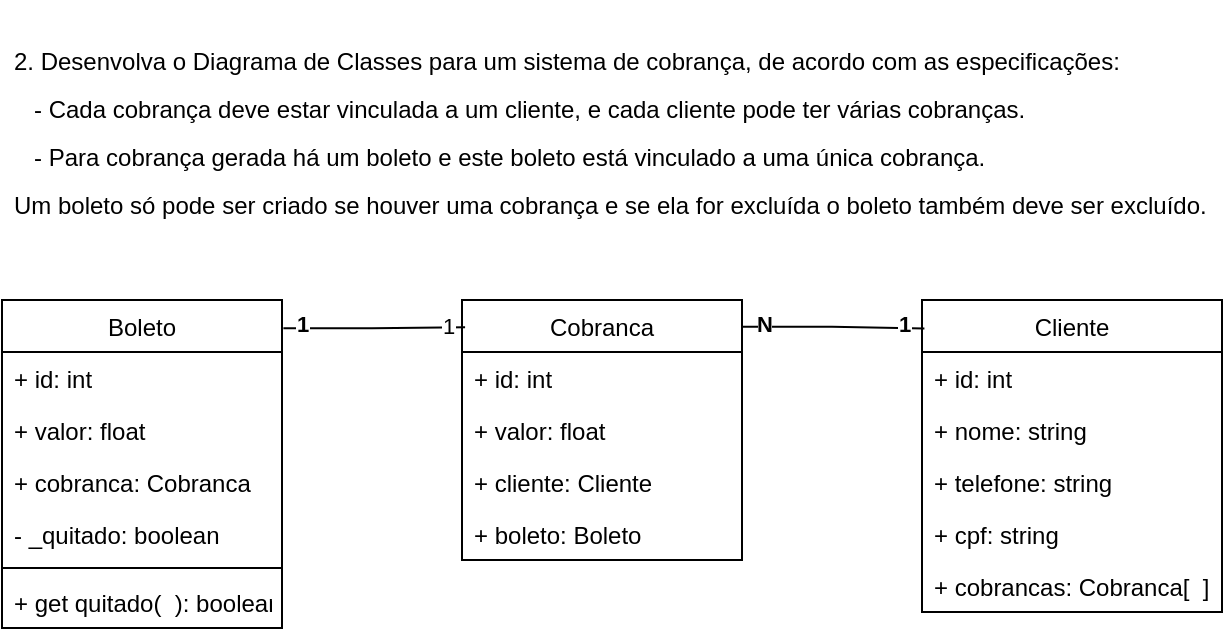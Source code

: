 <mxfile>
    <diagram id="iVPDcZRPLNx6i7zLEbqD" name="Page-1">
        <mxGraphModel dx="1895" dy="1333" grid="1" gridSize="10" guides="1" tooltips="1" connect="1" arrows="1" fold="1" page="1" pageScale="1" pageWidth="827" pageHeight="1169" math="0" shadow="0">
            <root>
                <mxCell id="0"/>
                <mxCell id="1" parent="0"/>
                <mxCell id="24" style="edgeStyle=orthogonalEdgeStyle;rounded=0;orthogonalLoop=1;jettySize=auto;html=1;entryX=0.008;entryY=0.091;entryDx=0;entryDy=0;entryPerimeter=0;exitX=1;exitY=0.103;exitDx=0;exitDy=0;exitPerimeter=0;endArrow=none;endFill=0;" edge="1" parent="1" source="2" target="12">
                    <mxGeometry relative="1" as="geometry"/>
                </mxCell>
                <mxCell id="25" value="&lt;b&gt;N&lt;/b&gt;" style="edgeLabel;html=1;align=center;verticalAlign=middle;resizable=0;points=[];" vertex="1" connectable="0" parent="24">
                    <mxGeometry x="-0.817" y="-1" relative="1" as="geometry">
                        <mxPoint x="2" y="-3" as="offset"/>
                    </mxGeometry>
                </mxCell>
                <mxCell id="26" value="&lt;b&gt;1&lt;/b&gt;" style="edgeLabel;html=1;align=center;verticalAlign=middle;resizable=0;points=[];" vertex="1" connectable="0" parent="24">
                    <mxGeometry x="0.754" relative="1" as="geometry">
                        <mxPoint x="1" y="-2" as="offset"/>
                    </mxGeometry>
                </mxCell>
                <mxCell id="2" value="Cobranca" style="swimlane;fontStyle=0;childLayout=stackLayout;horizontal=1;startSize=26;fillColor=none;horizontalStack=0;resizeParent=1;resizeParentMax=0;resizeLast=0;collapsible=1;marginBottom=0;" vertex="1" parent="1">
                    <mxGeometry x="339" y="190" width="140" height="130" as="geometry"/>
                </mxCell>
                <mxCell id="9" value="+ id: int" style="text;strokeColor=none;fillColor=none;align=left;verticalAlign=top;spacingLeft=4;spacingRight=4;overflow=hidden;rotatable=0;points=[[0,0.5],[1,0.5]];portConstraint=eastwest;" vertex="1" parent="2">
                    <mxGeometry y="26" width="140" height="26" as="geometry"/>
                </mxCell>
                <mxCell id="18" value="+ valor: float" style="text;strokeColor=none;fillColor=none;align=left;verticalAlign=top;spacingLeft=4;spacingRight=4;overflow=hidden;rotatable=0;points=[[0,0.5],[1,0.5]];portConstraint=eastwest;" vertex="1" parent="2">
                    <mxGeometry y="52" width="140" height="26" as="geometry"/>
                </mxCell>
                <mxCell id="36" value="+ cliente: Cliente" style="text;strokeColor=none;fillColor=none;align=left;verticalAlign=top;spacingLeft=4;spacingRight=4;overflow=hidden;rotatable=0;points=[[0,0.5],[1,0.5]];portConstraint=eastwest;" vertex="1" parent="2">
                    <mxGeometry y="78" width="140" height="26" as="geometry"/>
                </mxCell>
                <mxCell id="38" value="+ boleto: Boleto" style="text;strokeColor=none;fillColor=none;align=left;verticalAlign=top;spacingLeft=4;spacingRight=4;overflow=hidden;rotatable=0;points=[[0,0.5],[1,0.5]];portConstraint=eastwest;" vertex="1" parent="2">
                    <mxGeometry y="104" width="140" height="26" as="geometry"/>
                </mxCell>
                <mxCell id="27" style="edgeStyle=orthogonalEdgeStyle;rounded=0;orthogonalLoop=1;jettySize=auto;html=1;entryX=0.011;entryY=0.105;entryDx=0;entryDy=0;entryPerimeter=0;endArrow=none;endFill=0;exitX=1.005;exitY=0.086;exitDx=0;exitDy=0;exitPerimeter=0;" edge="1" parent="1" source="7" target="2">
                    <mxGeometry relative="1" as="geometry"/>
                </mxCell>
                <mxCell id="28" value="&lt;b&gt;1&lt;/b&gt;" style="edgeLabel;html=1;align=center;verticalAlign=middle;resizable=0;points=[];" vertex="1" connectable="0" parent="27">
                    <mxGeometry x="-0.796" y="1" relative="1" as="geometry">
                        <mxPoint y="-1" as="offset"/>
                    </mxGeometry>
                </mxCell>
                <mxCell id="29" value="1" style="edgeLabel;html=1;align=center;verticalAlign=middle;resizable=0;points=[];" vertex="1" connectable="0" parent="27">
                    <mxGeometry x="0.793" relative="1" as="geometry">
                        <mxPoint y="-1" as="offset"/>
                    </mxGeometry>
                </mxCell>
                <mxCell id="7" value="Boleto" style="swimlane;fontStyle=0;childLayout=stackLayout;horizontal=1;startSize=26;fillColor=none;horizontalStack=0;resizeParent=1;resizeParentMax=0;resizeLast=0;collapsible=1;marginBottom=0;" vertex="1" parent="1">
                    <mxGeometry x="109" y="190" width="140" height="164" as="geometry"/>
                </mxCell>
                <mxCell id="10" value="+ id: int" style="text;strokeColor=none;fillColor=none;align=left;verticalAlign=top;spacingLeft=4;spacingRight=4;overflow=hidden;rotatable=0;points=[[0,0.5],[1,0.5]];portConstraint=eastwest;" vertex="1" parent="7">
                    <mxGeometry y="26" width="140" height="26" as="geometry"/>
                </mxCell>
                <mxCell id="19" value="+ valor: float" style="text;strokeColor=none;fillColor=none;align=left;verticalAlign=top;spacingLeft=4;spacingRight=4;overflow=hidden;rotatable=0;points=[[0,0.5],[1,0.5]];portConstraint=eastwest;" vertex="1" parent="7">
                    <mxGeometry y="52" width="140" height="26" as="geometry"/>
                </mxCell>
                <mxCell id="37" value="+ cobranca: Cobranca" style="text;strokeColor=none;fillColor=none;align=left;verticalAlign=top;spacingLeft=4;spacingRight=4;overflow=hidden;rotatable=0;points=[[0,0.5],[1,0.5]];portConstraint=eastwest;" vertex="1" parent="7">
                    <mxGeometry y="78" width="140" height="26" as="geometry"/>
                </mxCell>
                <mxCell id="20" value="- _quitado: boolean" style="text;strokeColor=none;fillColor=none;align=left;verticalAlign=top;spacingLeft=4;spacingRight=4;overflow=hidden;rotatable=0;points=[[0,0.5],[1,0.5]];portConstraint=eastwest;" vertex="1" parent="7">
                    <mxGeometry y="104" width="140" height="26" as="geometry"/>
                </mxCell>
                <mxCell id="21" value="" style="line;strokeWidth=1;fillColor=none;align=left;verticalAlign=middle;spacingTop=-1;spacingLeft=3;spacingRight=3;rotatable=0;labelPosition=right;points=[];portConstraint=eastwest;" vertex="1" parent="7">
                    <mxGeometry y="130" width="140" height="8" as="geometry"/>
                </mxCell>
                <mxCell id="22" value="+ get quitado(  ): boolean" style="text;strokeColor=none;fillColor=none;align=left;verticalAlign=top;spacingLeft=4;spacingRight=4;overflow=hidden;rotatable=0;points=[[0,0.5],[1,0.5]];portConstraint=eastwest;" vertex="1" parent="7">
                    <mxGeometry y="138" width="140" height="26" as="geometry"/>
                </mxCell>
                <mxCell id="12" value="Cliente" style="swimlane;fontStyle=0;childLayout=stackLayout;horizontal=1;startSize=26;fillColor=none;horizontalStack=0;resizeParent=1;resizeParentMax=0;resizeLast=0;collapsible=1;marginBottom=0;" vertex="1" parent="1">
                    <mxGeometry x="569" y="190" width="150" height="156" as="geometry">
                        <mxRectangle x="100" y="559" width="60" height="26" as="alternateBounds"/>
                    </mxGeometry>
                </mxCell>
                <mxCell id="13" value="+ id: int" style="text;strokeColor=none;fillColor=none;align=left;verticalAlign=top;spacingLeft=4;spacingRight=4;overflow=hidden;rotatable=0;points=[[0,0.5],[1,0.5]];portConstraint=eastwest;" vertex="1" parent="12">
                    <mxGeometry y="26" width="150" height="26" as="geometry"/>
                </mxCell>
                <mxCell id="14" value="+ nome: string" style="text;strokeColor=none;fillColor=none;align=left;verticalAlign=top;spacingLeft=4;spacingRight=4;overflow=hidden;rotatable=0;points=[[0,0.5],[1,0.5]];portConstraint=eastwest;" vertex="1" parent="12">
                    <mxGeometry y="52" width="150" height="26" as="geometry"/>
                </mxCell>
                <mxCell id="15" value="+ telefone: string" style="text;strokeColor=none;fillColor=none;align=left;verticalAlign=top;spacingLeft=4;spacingRight=4;overflow=hidden;rotatable=0;points=[[0,0.5],[1,0.5]];portConstraint=eastwest;" vertex="1" parent="12">
                    <mxGeometry y="78" width="150" height="26" as="geometry"/>
                </mxCell>
                <mxCell id="16" value="+ cpf: string" style="text;strokeColor=none;fillColor=none;align=left;verticalAlign=top;spacingLeft=4;spacingRight=4;overflow=hidden;rotatable=0;points=[[0,0.5],[1,0.5]];portConstraint=eastwest;" vertex="1" parent="12">
                    <mxGeometry y="104" width="150" height="26" as="geometry"/>
                </mxCell>
                <mxCell id="35" value="+ cobrancas: Cobranca[  ]" style="text;strokeColor=none;fillColor=none;align=left;verticalAlign=top;spacingLeft=4;spacingRight=4;overflow=hidden;rotatable=0;points=[[0,0.5],[1,0.5]];portConstraint=eastwest;" vertex="1" parent="12">
                    <mxGeometry y="130" width="150" height="26" as="geometry"/>
                </mxCell>
                <mxCell id="32" value="&lt;pre&gt;&lt;div style=&quot;line-height: 24px&quot;&gt;&lt;div&gt;&lt;font face=&quot;Helvetica&quot;&gt;2.&amp;nbsp;Desenvolva&amp;nbsp;o&amp;nbsp;Diagrama&amp;nbsp;de&amp;nbsp;Classes&amp;nbsp;para&amp;nbsp;um&amp;nbsp;sistema&amp;nbsp;de&amp;nbsp;cobrança,&amp;nbsp;de&amp;nbsp;acordo&amp;nbsp;com&amp;nbsp;as&amp;nbsp;especificações:&lt;/font&gt;&lt;/div&gt;&lt;div&gt;&lt;font face=&quot;Helvetica&quot;&gt;&amp;nbsp;&amp;nbsp;&amp;nbsp;-&amp;nbsp;Cada&amp;nbsp;cobrança&amp;nbsp;deve&amp;nbsp;estar&amp;nbsp;vinculada&amp;nbsp;a&amp;nbsp;um&amp;nbsp;cliente,&amp;nbsp;e&amp;nbsp;cada&amp;nbsp;cliente&amp;nbsp;pode&amp;nbsp;ter&amp;nbsp;várias&amp;nbsp;cobranças.&lt;/font&gt;&lt;/div&gt;&lt;div&gt;&lt;font face=&quot;Helvetica&quot;&gt;&amp;nbsp;&amp;nbsp;&amp;nbsp;-&amp;nbsp;Para&amp;nbsp;cobrança&amp;nbsp;gerada&amp;nbsp;há&amp;nbsp;um&amp;nbsp;boleto&amp;nbsp;e&amp;nbsp;este&amp;nbsp;boleto&amp;nbsp;está&amp;nbsp;vinculado&amp;nbsp;a&amp;nbsp;uma&amp;nbsp;única&amp;nbsp;cobrança.&amp;nbsp;&lt;/font&gt;&lt;/div&gt;&lt;div&gt;&lt;font face=&quot;Helvetica&quot;&gt;Um&amp;nbsp;boleto&amp;nbsp;só&amp;nbsp;pode&amp;nbsp;ser&amp;nbsp;criado&amp;nbsp;se&amp;nbsp;houver&amp;nbsp;uma&amp;nbsp;cobrança&amp;nbsp;e&amp;nbsp;se&amp;nbsp;ela&amp;nbsp;for&amp;nbsp;excluída&amp;nbsp;o&amp;nbsp;boleto&amp;nbsp;também&amp;nbsp;deve&amp;nbsp;ser&amp;nbsp;excluído.&lt;/font&gt;&lt;/div&gt;&lt;br&gt;&lt;/div&gt;&lt;/pre&gt;" style="text;whiteSpace=wrap;html=1;" vertex="1" parent="1">
                    <mxGeometry x="113" y="40" width="601" height="120" as="geometry"/>
                </mxCell>
            </root>
        </mxGraphModel>
    </diagram>
</mxfile>